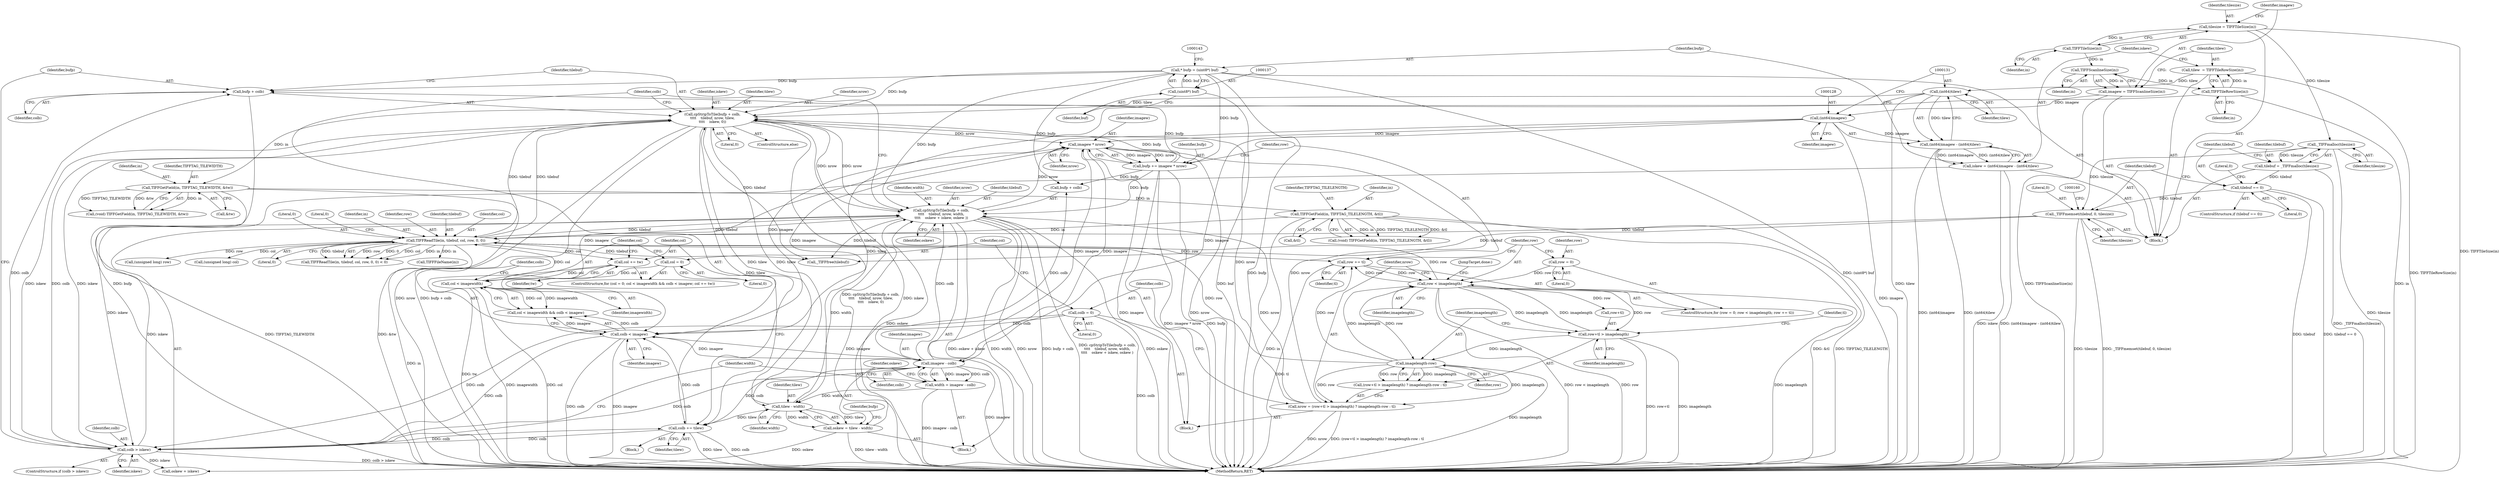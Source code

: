 digraph "0_libtiff_787c0ee906430b772f33ca50b97b8b5ca070faec@pointer" {
"1000275" [label="(Call,bufp + colb)"];
"1000286" [label="(Call,bufp += imagew * nrow)"];
"1000288" [label="(Call,imagew * nrow)"];
"1000253" [label="(Call,imagew - colb)"];
"1000210" [label="(Call,colb < imagew)"];
"1000283" [label="(Call,colb += tilew)"];
"1000259" [label="(Call,tilew - width)"];
"1000130" [label="(Call,(int64)tilew)"];
"1000119" [label="(Call,tilew  = TIFFTileRowSize(in))"];
"1000121" [label="(Call,TIFFTileRowSize(in))"];
"1000116" [label="(Call,TIFFScanlineSize(in))"];
"1000110" [label="(Call,TIFFTileSize(in))"];
"1000274" [label="(Call,cpStripToTile(bufp + colb,\n\t\t\t\t    tilebuf, nrow, tilew,\n\t\t\t\t    iskew, 0))"];
"1000134" [label="(Call,* bufp = (uint8*) buf)"];
"1000136" [label="(Call,(uint8*) buf)"];
"1000246" [label="(Call,colb > iskew)"];
"1000198" [label="(Call,colb = 0)"];
"1000124" [label="(Call,iskew = (int64)imagew - (int64)tilew)"];
"1000126" [label="(Call,(int64)imagew - (int64)tilew)"];
"1000127" [label="(Call,(int64)imagew)"];
"1000114" [label="(Call,imagew = TIFFScanlineSize(in))"];
"1000220" [label="(Call,TIFFReadTile(in, tilebuf, col, row, 0, 0))"];
"1000168" [label="(Call,TIFFGetField(in, TIFFTAG_TILELENGTH, &tl))"];
"1000161" [label="(Call,TIFFGetField(in, TIFFTAG_TILEWIDTH, &tw))"];
"1000262" [label="(Call,cpStripToTile(bufp + colb,\n\t\t\t\t    tilebuf, nrow, width,\n\t\t\t\t    oskew + iskew, oskew ))"];
"1000185" [label="(Call,nrow = (row+tl > imagelength) ? imagelength-row : tl)"];
"1000193" [label="(Call,imagelength-row)"];
"1000188" [label="(Call,row+tl > imagelength)"];
"1000177" [label="(Call,row < imagelength)"];
"1000180" [label="(Call,row += tl)"];
"1000174" [label="(Call,row = 0)"];
"1000257" [label="(Call,oskew = tilew - width)"];
"1000155" [label="(Call,_TIFFmemset(tilebuf, 0, tilesize))"];
"1000150" [label="(Call,tilebuf == 0)"];
"1000145" [label="(Call,tilebuf = _TIFFmalloc(tilesize))"];
"1000147" [label="(Call,_TIFFmalloc(tilesize))"];
"1000108" [label="(Call,tilesize = TIFFTileSize(in))"];
"1000207" [label="(Call,col < imagewidth)"];
"1000213" [label="(Call,col += tw)"];
"1000203" [label="(Call,col = 0)"];
"1000251" [label="(Call,width = imagew - colb)"];
"1000246" [label="(Call,colb > iskew)"];
"1000281" [label="(Identifier,iskew)"];
"1000175" [label="(Identifier,row)"];
"1000249" [label="(Block,)"];
"1000296" [label="(MethodReturn,RET)"];
"1000195" [label="(Identifier,row)"];
"1000180" [label="(Call,row += tl)"];
"1000272" [label="(Identifier,oskew)"];
"1000282" [label="(Literal,0)"];
"1000235" [label="(Call,(unsigned long) col)"];
"1000155" [label="(Call,_TIFFmemset(tilebuf, 0, tilesize))"];
"1000251" [label="(Call,width = imagew - colb)"];
"1000267" [label="(Identifier,nrow)"];
"1000266" [label="(Identifier,tilebuf)"];
"1000177" [label="(Call,row < imagelength)"];
"1000258" [label="(Identifier,oskew)"];
"1000150" [label="(Call,tilebuf == 0)"];
"1000216" [label="(Block,)"];
"1000257" [label="(Call,oskew = tilew - width)"];
"1000192" [label="(Identifier,imagelength)"];
"1000111" [label="(Identifier,in)"];
"1000169" [label="(Identifier,in)"];
"1000280" [label="(Identifier,tilew)"];
"1000198" [label="(Call,colb = 0)"];
"1000145" [label="(Call,tilebuf = _TIFFmalloc(tilesize))"];
"1000276" [label="(Identifier,bufp)"];
"1000193" [label="(Call,imagelength-row)"];
"1000189" [label="(Call,row+tl)"];
"1000212" [label="(Identifier,imagew)"];
"1000114" [label="(Call,imagew = TIFFScanlineSize(in))"];
"1000277" [label="(Identifier,colb)"];
"1000166" [label="(Call,(void) TIFFGetField(in, TIFFTAG_TILELENGTH, &tl))"];
"1000181" [label="(Identifier,row)"];
"1000121" [label="(Call,TIFFTileRowSize(in))"];
"1000213" [label="(Call,col += tw)"];
"1000194" [label="(Identifier,imagelength)"];
"1000182" [label="(Identifier,tl)"];
"1000210" [label="(Call,colb < imagew)"];
"1000226" [label="(Literal,0)"];
"1000259" [label="(Call,tilew - width)"];
"1000162" [label="(Identifier,in)"];
"1000183" [label="(Block,)"];
"1000156" [label="(Identifier,tilebuf)"];
"1000108" [label="(Call,tilesize = TIFFTileSize(in))"];
"1000163" [label="(Identifier,TIFFTAG_TILEWIDTH)"];
"1000261" [label="(Identifier,width)"];
"1000203" [label="(Call,col = 0)"];
"1000135" [label="(Identifier,bufp)"];
"1000284" [label="(Identifier,colb)"];
"1000129" [label="(Identifier,imagew)"];
"1000176" [label="(Literal,0)"];
"1000219" [label="(Call,TIFFReadTile(in, tilebuf, col, row, 0, 0) < 0)"];
"1000147" [label="(Call,_TIFFmalloc(tilesize))"];
"1000232" [label="(Call,TIFFFileName(in))"];
"1000209" [label="(Identifier,imagewidth)"];
"1000275" [label="(Call,bufp + colb)"];
"1000185" [label="(Call,nrow = (row+tl > imagelength) ? imagelength-row : tl)"];
"1000222" [label="(Identifier,tilebuf)"];
"1000260" [label="(Identifier,tilew)"];
"1000252" [label="(Identifier,width)"];
"1000274" [label="(Call,cpStripToTile(bufp + colb,\n\t\t\t\t    tilebuf, nrow, tilew,\n\t\t\t\t    iskew, 0))"];
"1000134" [label="(Call,* bufp = (uint8*) buf)"];
"1000220" [label="(Call,TIFFReadTile(in, tilebuf, col, row, 0, 0))"];
"1000152" [label="(Literal,0)"];
"1000207" [label="(Call,col < imagewidth)"];
"1000126" [label="(Call,(int64)imagew - (int64)tilew)"];
"1000238" [label="(Call,(unsigned long) row)"];
"1000199" [label="(Identifier,colb)"];
"1000263" [label="(Call,bufp + colb)"];
"1000132" [label="(Identifier,tilew)"];
"1000158" [label="(Identifier,tilesize)"];
"1000116" [label="(Call,TIFFScanlineSize(in))"];
"1000214" [label="(Identifier,col)"];
"1000204" [label="(Identifier,col)"];
"1000285" [label="(Identifier,tilew)"];
"1000269" [label="(Call,oskew + iskew)"];
"1000255" [label="(Identifier,colb)"];
"1000171" [label="(Call,&tl)"];
"1000188" [label="(Call,row+tl > imagelength)"];
"1000279" [label="(Identifier,nrow)"];
"1000262" [label="(Call,cpStripToTile(bufp + colb,\n\t\t\t\t    tilebuf, nrow, width,\n\t\t\t\t    oskew + iskew, oskew ))"];
"1000154" [label="(Literal,0)"];
"1000117" [label="(Identifier,in)"];
"1000283" [label="(Call,colb += tilew)"];
"1000119" [label="(Call,tilew  = TIFFTileRowSize(in))"];
"1000138" [label="(Identifier,buf)"];
"1000268" [label="(Identifier,width)"];
"1000110" [label="(Call,TIFFTileSize(in))"];
"1000173" [label="(ControlStructure,for (row = 0; row < imagelength; row += tl))"];
"1000170" [label="(Identifier,TIFFTAG_TILELENGTH)"];
"1000253" [label="(Call,imagew - colb)"];
"1000223" [label="(Identifier,col)"];
"1000151" [label="(Identifier,tilebuf)"];
"1000206" [label="(Call,col < imagewidth && colb < imagew)"];
"1000254" [label="(Identifier,imagew)"];
"1000164" [label="(Call,&tw)"];
"1000202" [label="(ControlStructure,for (col = 0; col < imagewidth && colb < imagew; col += tw))"];
"1000287" [label="(Identifier,bufp)"];
"1000211" [label="(Identifier,colb)"];
"1000149" [label="(ControlStructure,if (tilebuf == 0))"];
"1000122" [label="(Identifier,in)"];
"1000187" [label="(Call,(row+tl > imagelength) ? imagelength-row : tl)"];
"1000196" [label="(Identifier,tl)"];
"1000102" [label="(Block,)"];
"1000225" [label="(Literal,0)"];
"1000248" [label="(Identifier,iskew)"];
"1000127" [label="(Call,(int64)imagew)"];
"1000148" [label="(Identifier,tilesize)"];
"1000286" [label="(Call,bufp += imagew * nrow)"];
"1000289" [label="(Identifier,imagew)"];
"1000146" [label="(Identifier,tilebuf)"];
"1000291" [label="(JumpTarget,done:)"];
"1000109" [label="(Identifier,tilesize)"];
"1000124" [label="(Call,iskew = (int64)imagew - (int64)tilew)"];
"1000157" [label="(Literal,0)"];
"1000200" [label="(Literal,0)"];
"1000168" [label="(Call,TIFFGetField(in, TIFFTAG_TILELENGTH, &tl))"];
"1000115" [label="(Identifier,imagew)"];
"1000273" [label="(ControlStructure,else)"];
"1000227" [label="(Literal,0)"];
"1000186" [label="(Identifier,nrow)"];
"1000136" [label="(Call,(uint8*) buf)"];
"1000161" [label="(Call,TIFFGetField(in, TIFFTAG_TILEWIDTH, &tw))"];
"1000174" [label="(Call,row = 0)"];
"1000290" [label="(Identifier,nrow)"];
"1000221" [label="(Identifier,in)"];
"1000292" [label="(Call,_TIFFfree(tilebuf))"];
"1000178" [label="(Identifier,row)"];
"1000125" [label="(Identifier,iskew)"];
"1000120" [label="(Identifier,tilew)"];
"1000247" [label="(Identifier,colb)"];
"1000288" [label="(Call,imagew * nrow)"];
"1000224" [label="(Identifier,row)"];
"1000264" [label="(Identifier,bufp)"];
"1000278" [label="(Identifier,tilebuf)"];
"1000130" [label="(Call,(int64)tilew)"];
"1000159" [label="(Call,(void) TIFFGetField(in, TIFFTAG_TILEWIDTH, &tw))"];
"1000245" [label="(ControlStructure,if (colb > iskew))"];
"1000208" [label="(Identifier,col)"];
"1000179" [label="(Identifier,imagelength)"];
"1000205" [label="(Literal,0)"];
"1000215" [label="(Identifier,tw)"];
"1000275" -> "1000274"  [label="AST: "];
"1000275" -> "1000277"  [label="CFG: "];
"1000276" -> "1000275"  [label="AST: "];
"1000277" -> "1000275"  [label="AST: "];
"1000278" -> "1000275"  [label="CFG: "];
"1000275" -> "1000296"  [label="DDG: bufp"];
"1000286" -> "1000275"  [label="DDG: bufp"];
"1000134" -> "1000275"  [label="DDG: bufp"];
"1000246" -> "1000275"  [label="DDG: colb"];
"1000286" -> "1000183"  [label="AST: "];
"1000286" -> "1000288"  [label="CFG: "];
"1000287" -> "1000286"  [label="AST: "];
"1000288" -> "1000286"  [label="AST: "];
"1000181" -> "1000286"  [label="CFG: "];
"1000286" -> "1000296"  [label="DDG: bufp"];
"1000286" -> "1000296"  [label="DDG: imagew * nrow"];
"1000286" -> "1000262"  [label="DDG: bufp"];
"1000286" -> "1000263"  [label="DDG: bufp"];
"1000286" -> "1000274"  [label="DDG: bufp"];
"1000288" -> "1000286"  [label="DDG: imagew"];
"1000288" -> "1000286"  [label="DDG: nrow"];
"1000134" -> "1000286"  [label="DDG: bufp"];
"1000288" -> "1000290"  [label="CFG: "];
"1000289" -> "1000288"  [label="AST: "];
"1000290" -> "1000288"  [label="AST: "];
"1000288" -> "1000296"  [label="DDG: nrow"];
"1000288" -> "1000296"  [label="DDG: imagew"];
"1000288" -> "1000210"  [label="DDG: imagew"];
"1000288" -> "1000253"  [label="DDG: imagew"];
"1000253" -> "1000288"  [label="DDG: imagew"];
"1000210" -> "1000288"  [label="DDG: imagew"];
"1000127" -> "1000288"  [label="DDG: imagew"];
"1000185" -> "1000288"  [label="DDG: nrow"];
"1000262" -> "1000288"  [label="DDG: nrow"];
"1000274" -> "1000288"  [label="DDG: nrow"];
"1000253" -> "1000251"  [label="AST: "];
"1000253" -> "1000255"  [label="CFG: "];
"1000254" -> "1000253"  [label="AST: "];
"1000255" -> "1000253"  [label="AST: "];
"1000251" -> "1000253"  [label="CFG: "];
"1000253" -> "1000296"  [label="DDG: imagew"];
"1000253" -> "1000210"  [label="DDG: imagew"];
"1000253" -> "1000251"  [label="DDG: imagew"];
"1000253" -> "1000251"  [label="DDG: colb"];
"1000210" -> "1000253"  [label="DDG: imagew"];
"1000127" -> "1000253"  [label="DDG: imagew"];
"1000246" -> "1000253"  [label="DDG: colb"];
"1000253" -> "1000262"  [label="DDG: colb"];
"1000253" -> "1000263"  [label="DDG: colb"];
"1000253" -> "1000283"  [label="DDG: colb"];
"1000210" -> "1000206"  [label="AST: "];
"1000210" -> "1000212"  [label="CFG: "];
"1000211" -> "1000210"  [label="AST: "];
"1000212" -> "1000210"  [label="AST: "];
"1000206" -> "1000210"  [label="CFG: "];
"1000210" -> "1000296"  [label="DDG: imagew"];
"1000210" -> "1000296"  [label="DDG: colb"];
"1000210" -> "1000206"  [label="DDG: colb"];
"1000210" -> "1000206"  [label="DDG: imagew"];
"1000283" -> "1000210"  [label="DDG: colb"];
"1000198" -> "1000210"  [label="DDG: colb"];
"1000127" -> "1000210"  [label="DDG: imagew"];
"1000210" -> "1000246"  [label="DDG: colb"];
"1000283" -> "1000216"  [label="AST: "];
"1000283" -> "1000285"  [label="CFG: "];
"1000284" -> "1000283"  [label="AST: "];
"1000285" -> "1000283"  [label="AST: "];
"1000214" -> "1000283"  [label="CFG: "];
"1000283" -> "1000296"  [label="DDG: tilew"];
"1000283" -> "1000296"  [label="DDG: colb"];
"1000283" -> "1000246"  [label="DDG: colb"];
"1000259" -> "1000283"  [label="DDG: tilew"];
"1000274" -> "1000283"  [label="DDG: tilew"];
"1000246" -> "1000283"  [label="DDG: colb"];
"1000259" -> "1000257"  [label="AST: "];
"1000259" -> "1000261"  [label="CFG: "];
"1000260" -> "1000259"  [label="AST: "];
"1000261" -> "1000259"  [label="AST: "];
"1000257" -> "1000259"  [label="CFG: "];
"1000259" -> "1000257"  [label="DDG: tilew"];
"1000259" -> "1000257"  [label="DDG: width"];
"1000130" -> "1000259"  [label="DDG: tilew"];
"1000274" -> "1000259"  [label="DDG: tilew"];
"1000251" -> "1000259"  [label="DDG: width"];
"1000259" -> "1000262"  [label="DDG: width"];
"1000259" -> "1000274"  [label="DDG: tilew"];
"1000130" -> "1000126"  [label="AST: "];
"1000130" -> "1000132"  [label="CFG: "];
"1000131" -> "1000130"  [label="AST: "];
"1000132" -> "1000130"  [label="AST: "];
"1000126" -> "1000130"  [label="CFG: "];
"1000130" -> "1000296"  [label="DDG: tilew"];
"1000130" -> "1000126"  [label="DDG: tilew"];
"1000119" -> "1000130"  [label="DDG: tilew"];
"1000130" -> "1000274"  [label="DDG: tilew"];
"1000119" -> "1000102"  [label="AST: "];
"1000119" -> "1000121"  [label="CFG: "];
"1000120" -> "1000119"  [label="AST: "];
"1000121" -> "1000119"  [label="AST: "];
"1000125" -> "1000119"  [label="CFG: "];
"1000119" -> "1000296"  [label="DDG: TIFFTileRowSize(in)"];
"1000121" -> "1000119"  [label="DDG: in"];
"1000121" -> "1000122"  [label="CFG: "];
"1000122" -> "1000121"  [label="AST: "];
"1000121" -> "1000296"  [label="DDG: in"];
"1000116" -> "1000121"  [label="DDG: in"];
"1000121" -> "1000161"  [label="DDG: in"];
"1000116" -> "1000114"  [label="AST: "];
"1000116" -> "1000117"  [label="CFG: "];
"1000117" -> "1000116"  [label="AST: "];
"1000114" -> "1000116"  [label="CFG: "];
"1000116" -> "1000114"  [label="DDG: in"];
"1000110" -> "1000116"  [label="DDG: in"];
"1000110" -> "1000108"  [label="AST: "];
"1000110" -> "1000111"  [label="CFG: "];
"1000111" -> "1000110"  [label="AST: "];
"1000108" -> "1000110"  [label="CFG: "];
"1000110" -> "1000108"  [label="DDG: in"];
"1000274" -> "1000273"  [label="AST: "];
"1000274" -> "1000282"  [label="CFG: "];
"1000278" -> "1000274"  [label="AST: "];
"1000279" -> "1000274"  [label="AST: "];
"1000280" -> "1000274"  [label="AST: "];
"1000281" -> "1000274"  [label="AST: "];
"1000282" -> "1000274"  [label="AST: "];
"1000284" -> "1000274"  [label="CFG: "];
"1000274" -> "1000296"  [label="DDG: bufp + colb"];
"1000274" -> "1000296"  [label="DDG: cpStripToTile(bufp + colb,\n\t\t\t\t    tilebuf, nrow, tilew,\n\t\t\t\t    iskew, 0)"];
"1000274" -> "1000296"  [label="DDG: iskew"];
"1000274" -> "1000296"  [label="DDG: nrow"];
"1000274" -> "1000220"  [label="DDG: tilebuf"];
"1000274" -> "1000246"  [label="DDG: iskew"];
"1000274" -> "1000262"  [label="DDG: nrow"];
"1000134" -> "1000274"  [label="DDG: bufp"];
"1000246" -> "1000274"  [label="DDG: colb"];
"1000246" -> "1000274"  [label="DDG: iskew"];
"1000220" -> "1000274"  [label="DDG: tilebuf"];
"1000185" -> "1000274"  [label="DDG: nrow"];
"1000262" -> "1000274"  [label="DDG: nrow"];
"1000274" -> "1000292"  [label="DDG: tilebuf"];
"1000134" -> "1000102"  [label="AST: "];
"1000134" -> "1000136"  [label="CFG: "];
"1000135" -> "1000134"  [label="AST: "];
"1000136" -> "1000134"  [label="AST: "];
"1000143" -> "1000134"  [label="CFG: "];
"1000134" -> "1000296"  [label="DDG: bufp"];
"1000134" -> "1000296"  [label="DDG: (uint8*) buf"];
"1000136" -> "1000134"  [label="DDG: buf"];
"1000134" -> "1000262"  [label="DDG: bufp"];
"1000134" -> "1000263"  [label="DDG: bufp"];
"1000136" -> "1000138"  [label="CFG: "];
"1000137" -> "1000136"  [label="AST: "];
"1000138" -> "1000136"  [label="AST: "];
"1000136" -> "1000296"  [label="DDG: buf"];
"1000246" -> "1000245"  [label="AST: "];
"1000246" -> "1000248"  [label="CFG: "];
"1000247" -> "1000246"  [label="AST: "];
"1000248" -> "1000246"  [label="AST: "];
"1000252" -> "1000246"  [label="CFG: "];
"1000276" -> "1000246"  [label="CFG: "];
"1000246" -> "1000296"  [label="DDG: colb > iskew"];
"1000198" -> "1000246"  [label="DDG: colb"];
"1000124" -> "1000246"  [label="DDG: iskew"];
"1000246" -> "1000262"  [label="DDG: iskew"];
"1000246" -> "1000269"  [label="DDG: iskew"];
"1000198" -> "1000183"  [label="AST: "];
"1000198" -> "1000200"  [label="CFG: "];
"1000199" -> "1000198"  [label="AST: "];
"1000200" -> "1000198"  [label="AST: "];
"1000204" -> "1000198"  [label="CFG: "];
"1000198" -> "1000296"  [label="DDG: colb"];
"1000124" -> "1000102"  [label="AST: "];
"1000124" -> "1000126"  [label="CFG: "];
"1000125" -> "1000124"  [label="AST: "];
"1000126" -> "1000124"  [label="AST: "];
"1000135" -> "1000124"  [label="CFG: "];
"1000124" -> "1000296"  [label="DDG: (int64)imagew - (int64)tilew"];
"1000124" -> "1000296"  [label="DDG: iskew"];
"1000126" -> "1000124"  [label="DDG: (int64)imagew"];
"1000126" -> "1000124"  [label="DDG: (int64)tilew"];
"1000127" -> "1000126"  [label="AST: "];
"1000126" -> "1000296"  [label="DDG: (int64)tilew"];
"1000126" -> "1000296"  [label="DDG: (int64)imagew"];
"1000127" -> "1000126"  [label="DDG: imagew"];
"1000127" -> "1000129"  [label="CFG: "];
"1000128" -> "1000127"  [label="AST: "];
"1000129" -> "1000127"  [label="AST: "];
"1000131" -> "1000127"  [label="CFG: "];
"1000127" -> "1000296"  [label="DDG: imagew"];
"1000114" -> "1000127"  [label="DDG: imagew"];
"1000114" -> "1000102"  [label="AST: "];
"1000115" -> "1000114"  [label="AST: "];
"1000120" -> "1000114"  [label="CFG: "];
"1000114" -> "1000296"  [label="DDG: TIFFScanlineSize(in)"];
"1000220" -> "1000219"  [label="AST: "];
"1000220" -> "1000226"  [label="CFG: "];
"1000221" -> "1000220"  [label="AST: "];
"1000222" -> "1000220"  [label="AST: "];
"1000223" -> "1000220"  [label="AST: "];
"1000224" -> "1000220"  [label="AST: "];
"1000225" -> "1000220"  [label="AST: "];
"1000226" -> "1000220"  [label="AST: "];
"1000227" -> "1000220"  [label="CFG: "];
"1000220" -> "1000296"  [label="DDG: in"];
"1000220" -> "1000180"  [label="DDG: row"];
"1000220" -> "1000213"  [label="DDG: col"];
"1000220" -> "1000219"  [label="DDG: row"];
"1000220" -> "1000219"  [label="DDG: 0"];
"1000220" -> "1000219"  [label="DDG: col"];
"1000220" -> "1000219"  [label="DDG: in"];
"1000220" -> "1000219"  [label="DDG: tilebuf"];
"1000168" -> "1000220"  [label="DDG: in"];
"1000262" -> "1000220"  [label="DDG: tilebuf"];
"1000155" -> "1000220"  [label="DDG: tilebuf"];
"1000207" -> "1000220"  [label="DDG: col"];
"1000193" -> "1000220"  [label="DDG: row"];
"1000177" -> "1000220"  [label="DDG: row"];
"1000220" -> "1000232"  [label="DDG: in"];
"1000220" -> "1000235"  [label="DDG: col"];
"1000220" -> "1000238"  [label="DDG: row"];
"1000220" -> "1000262"  [label="DDG: tilebuf"];
"1000220" -> "1000292"  [label="DDG: tilebuf"];
"1000168" -> "1000166"  [label="AST: "];
"1000168" -> "1000171"  [label="CFG: "];
"1000169" -> "1000168"  [label="AST: "];
"1000170" -> "1000168"  [label="AST: "];
"1000171" -> "1000168"  [label="AST: "];
"1000166" -> "1000168"  [label="CFG: "];
"1000168" -> "1000296"  [label="DDG: in"];
"1000168" -> "1000296"  [label="DDG: &tl"];
"1000168" -> "1000296"  [label="DDG: TIFFTAG_TILELENGTH"];
"1000168" -> "1000166"  [label="DDG: in"];
"1000168" -> "1000166"  [label="DDG: TIFFTAG_TILELENGTH"];
"1000168" -> "1000166"  [label="DDG: &tl"];
"1000161" -> "1000168"  [label="DDG: in"];
"1000161" -> "1000159"  [label="AST: "];
"1000161" -> "1000164"  [label="CFG: "];
"1000162" -> "1000161"  [label="AST: "];
"1000163" -> "1000161"  [label="AST: "];
"1000164" -> "1000161"  [label="AST: "];
"1000159" -> "1000161"  [label="CFG: "];
"1000161" -> "1000296"  [label="DDG: &tw"];
"1000161" -> "1000296"  [label="DDG: TIFFTAG_TILEWIDTH"];
"1000161" -> "1000159"  [label="DDG: in"];
"1000161" -> "1000159"  [label="DDG: TIFFTAG_TILEWIDTH"];
"1000161" -> "1000159"  [label="DDG: &tw"];
"1000262" -> "1000249"  [label="AST: "];
"1000262" -> "1000272"  [label="CFG: "];
"1000263" -> "1000262"  [label="AST: "];
"1000266" -> "1000262"  [label="AST: "];
"1000267" -> "1000262"  [label="AST: "];
"1000268" -> "1000262"  [label="AST: "];
"1000269" -> "1000262"  [label="AST: "];
"1000272" -> "1000262"  [label="AST: "];
"1000284" -> "1000262"  [label="CFG: "];
"1000262" -> "1000296"  [label="DDG: oskew + iskew"];
"1000262" -> "1000296"  [label="DDG: width"];
"1000262" -> "1000296"  [label="DDG: nrow"];
"1000262" -> "1000296"  [label="DDG: bufp + colb"];
"1000262" -> "1000296"  [label="DDG: cpStripToTile(bufp + colb,\n\t\t\t\t    tilebuf, nrow, width,\n\t\t\t\t    oskew + iskew, oskew )"];
"1000262" -> "1000296"  [label="DDG: oskew"];
"1000185" -> "1000262"  [label="DDG: nrow"];
"1000257" -> "1000262"  [label="DDG: oskew"];
"1000262" -> "1000292"  [label="DDG: tilebuf"];
"1000185" -> "1000183"  [label="AST: "];
"1000185" -> "1000187"  [label="CFG: "];
"1000186" -> "1000185"  [label="AST: "];
"1000187" -> "1000185"  [label="AST: "];
"1000199" -> "1000185"  [label="CFG: "];
"1000185" -> "1000296"  [label="DDG: nrow"];
"1000185" -> "1000296"  [label="DDG: (row+tl > imagelength) ? imagelength-row : tl"];
"1000193" -> "1000185"  [label="DDG: imagelength"];
"1000193" -> "1000185"  [label="DDG: row"];
"1000193" -> "1000187"  [label="AST: "];
"1000193" -> "1000195"  [label="CFG: "];
"1000194" -> "1000193"  [label="AST: "];
"1000195" -> "1000193"  [label="AST: "];
"1000187" -> "1000193"  [label="CFG: "];
"1000193" -> "1000296"  [label="DDG: imagelength"];
"1000193" -> "1000177"  [label="DDG: imagelength"];
"1000193" -> "1000180"  [label="DDG: row"];
"1000193" -> "1000187"  [label="DDG: imagelength"];
"1000193" -> "1000187"  [label="DDG: row"];
"1000188" -> "1000193"  [label="DDG: imagelength"];
"1000177" -> "1000193"  [label="DDG: row"];
"1000188" -> "1000187"  [label="AST: "];
"1000188" -> "1000192"  [label="CFG: "];
"1000189" -> "1000188"  [label="AST: "];
"1000192" -> "1000188"  [label="AST: "];
"1000194" -> "1000188"  [label="CFG: "];
"1000196" -> "1000188"  [label="CFG: "];
"1000188" -> "1000296"  [label="DDG: row+tl"];
"1000188" -> "1000296"  [label="DDG: imagelength"];
"1000188" -> "1000177"  [label="DDG: imagelength"];
"1000177" -> "1000188"  [label="DDG: row"];
"1000177" -> "1000188"  [label="DDG: imagelength"];
"1000177" -> "1000173"  [label="AST: "];
"1000177" -> "1000179"  [label="CFG: "];
"1000178" -> "1000177"  [label="AST: "];
"1000179" -> "1000177"  [label="AST: "];
"1000186" -> "1000177"  [label="CFG: "];
"1000291" -> "1000177"  [label="CFG: "];
"1000177" -> "1000296"  [label="DDG: row"];
"1000177" -> "1000296"  [label="DDG: imagelength"];
"1000177" -> "1000296"  [label="DDG: row < imagelength"];
"1000180" -> "1000177"  [label="DDG: row"];
"1000174" -> "1000177"  [label="DDG: row"];
"1000177" -> "1000180"  [label="DDG: row"];
"1000177" -> "1000189"  [label="DDG: row"];
"1000180" -> "1000173"  [label="AST: "];
"1000180" -> "1000182"  [label="CFG: "];
"1000181" -> "1000180"  [label="AST: "];
"1000182" -> "1000180"  [label="AST: "];
"1000178" -> "1000180"  [label="CFG: "];
"1000180" -> "1000296"  [label="DDG: tl"];
"1000174" -> "1000173"  [label="AST: "];
"1000174" -> "1000176"  [label="CFG: "];
"1000175" -> "1000174"  [label="AST: "];
"1000176" -> "1000174"  [label="AST: "];
"1000178" -> "1000174"  [label="CFG: "];
"1000257" -> "1000249"  [label="AST: "];
"1000258" -> "1000257"  [label="AST: "];
"1000264" -> "1000257"  [label="CFG: "];
"1000257" -> "1000296"  [label="DDG: tilew - width"];
"1000257" -> "1000269"  [label="DDG: oskew"];
"1000155" -> "1000102"  [label="AST: "];
"1000155" -> "1000158"  [label="CFG: "];
"1000156" -> "1000155"  [label="AST: "];
"1000157" -> "1000155"  [label="AST: "];
"1000158" -> "1000155"  [label="AST: "];
"1000160" -> "1000155"  [label="CFG: "];
"1000155" -> "1000296"  [label="DDG: _TIFFmemset(tilebuf, 0, tilesize)"];
"1000155" -> "1000296"  [label="DDG: tilesize"];
"1000150" -> "1000155"  [label="DDG: tilebuf"];
"1000147" -> "1000155"  [label="DDG: tilesize"];
"1000155" -> "1000292"  [label="DDG: tilebuf"];
"1000150" -> "1000149"  [label="AST: "];
"1000150" -> "1000152"  [label="CFG: "];
"1000151" -> "1000150"  [label="AST: "];
"1000152" -> "1000150"  [label="AST: "];
"1000154" -> "1000150"  [label="CFG: "];
"1000156" -> "1000150"  [label="CFG: "];
"1000150" -> "1000296"  [label="DDG: tilebuf"];
"1000150" -> "1000296"  [label="DDG: tilebuf == 0"];
"1000145" -> "1000150"  [label="DDG: tilebuf"];
"1000145" -> "1000102"  [label="AST: "];
"1000145" -> "1000147"  [label="CFG: "];
"1000146" -> "1000145"  [label="AST: "];
"1000147" -> "1000145"  [label="AST: "];
"1000151" -> "1000145"  [label="CFG: "];
"1000145" -> "1000296"  [label="DDG: _TIFFmalloc(tilesize)"];
"1000147" -> "1000145"  [label="DDG: tilesize"];
"1000147" -> "1000148"  [label="CFG: "];
"1000148" -> "1000147"  [label="AST: "];
"1000147" -> "1000296"  [label="DDG: tilesize"];
"1000108" -> "1000147"  [label="DDG: tilesize"];
"1000108" -> "1000102"  [label="AST: "];
"1000109" -> "1000108"  [label="AST: "];
"1000115" -> "1000108"  [label="CFG: "];
"1000108" -> "1000296"  [label="DDG: TIFFTileSize(in)"];
"1000207" -> "1000206"  [label="AST: "];
"1000207" -> "1000209"  [label="CFG: "];
"1000208" -> "1000207"  [label="AST: "];
"1000209" -> "1000207"  [label="AST: "];
"1000211" -> "1000207"  [label="CFG: "];
"1000206" -> "1000207"  [label="CFG: "];
"1000207" -> "1000296"  [label="DDG: imagewidth"];
"1000207" -> "1000296"  [label="DDG: col"];
"1000207" -> "1000206"  [label="DDG: col"];
"1000207" -> "1000206"  [label="DDG: imagewidth"];
"1000213" -> "1000207"  [label="DDG: col"];
"1000203" -> "1000207"  [label="DDG: col"];
"1000213" -> "1000202"  [label="AST: "];
"1000213" -> "1000215"  [label="CFG: "];
"1000214" -> "1000213"  [label="AST: "];
"1000215" -> "1000213"  [label="AST: "];
"1000208" -> "1000213"  [label="CFG: "];
"1000213" -> "1000296"  [label="DDG: tw"];
"1000203" -> "1000202"  [label="AST: "];
"1000203" -> "1000205"  [label="CFG: "];
"1000204" -> "1000203"  [label="AST: "];
"1000205" -> "1000203"  [label="AST: "];
"1000208" -> "1000203"  [label="CFG: "];
"1000251" -> "1000249"  [label="AST: "];
"1000252" -> "1000251"  [label="AST: "];
"1000258" -> "1000251"  [label="CFG: "];
"1000251" -> "1000296"  [label="DDG: imagew - colb"];
}
